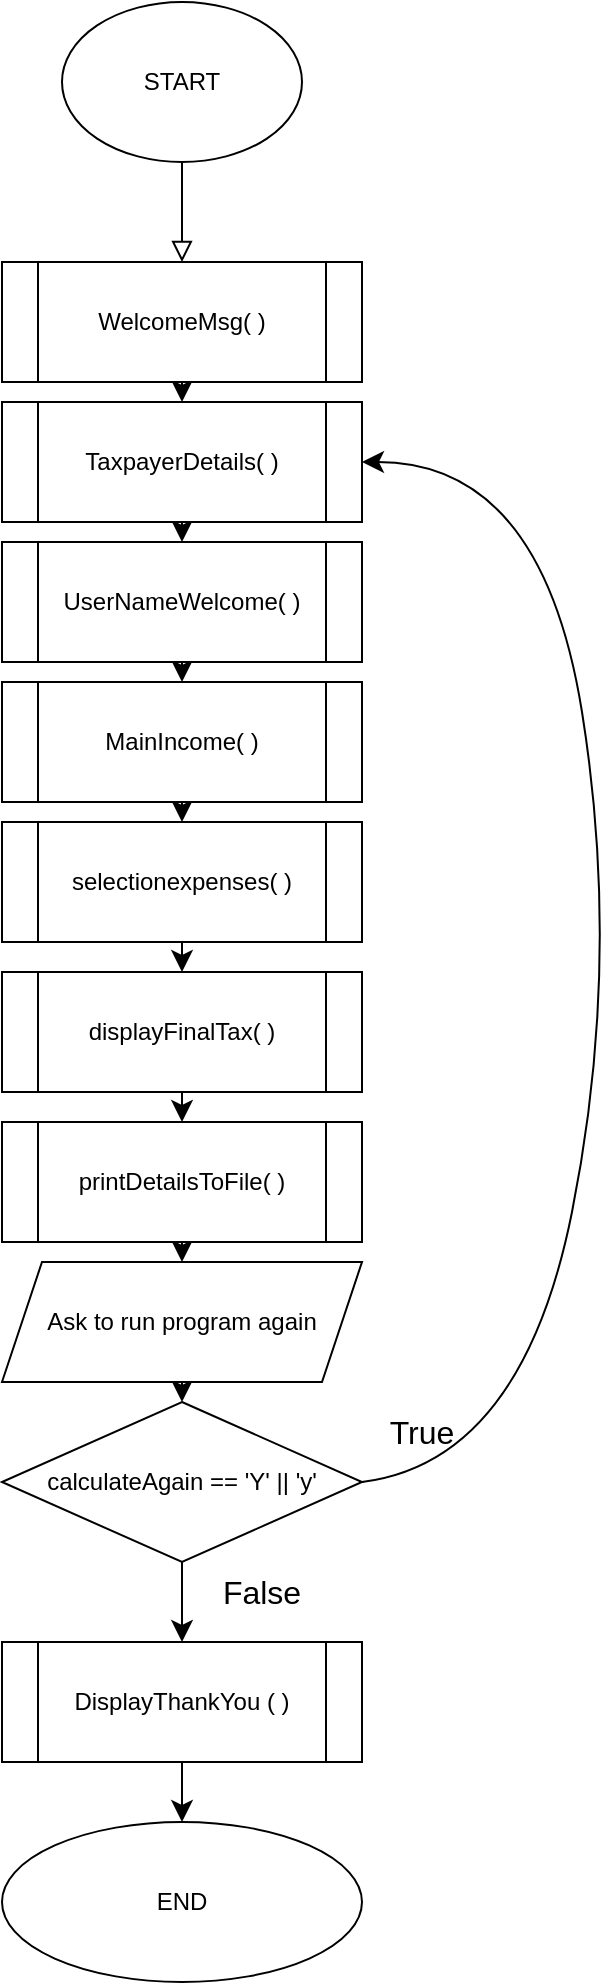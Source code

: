 <mxfile version="26.0.6">
  <diagram id="C5RBs43oDa-KdzZeNtuy" name="Page-1">
    <mxGraphModel dx="260" dy="633" grid="1" gridSize="10" guides="1" tooltips="1" connect="1" arrows="1" fold="1" page="1" pageScale="1" pageWidth="827" pageHeight="1169" math="0" shadow="0" adaptiveColors="simple">
      <root>
        <mxCell id="WIyWlLk6GJQsqaUBKTNV-0" />
        <mxCell id="WIyWlLk6GJQsqaUBKTNV-1" parent="WIyWlLk6GJQsqaUBKTNV-0" />
        <mxCell id="WIyWlLk6GJQsqaUBKTNV-2" value="" style="rounded=0;html=1;jettySize=auto;orthogonalLoop=1;fontSize=11;endArrow=block;endFill=0;endSize=8;strokeWidth=1;shadow=0;labelBackgroundColor=none;edgeStyle=orthogonalEdgeStyle;fontColor=default;" parent="WIyWlLk6GJQsqaUBKTNV-1" edge="1">
          <mxGeometry relative="1" as="geometry">
            <mxPoint x="220" y="120" as="sourcePoint" />
            <mxPoint x="220" y="170" as="targetPoint" />
          </mxGeometry>
        </mxCell>
        <mxCell id="_r48xcUFWRmWqa5BfSIY-0" value="START" style="ellipse;whiteSpace=wrap;html=1;rounded=0;labelBackgroundColor=none;" vertex="1" parent="WIyWlLk6GJQsqaUBKTNV-1">
          <mxGeometry x="160" y="40" width="120" height="80" as="geometry" />
        </mxCell>
        <mxCell id="_r48xcUFWRmWqa5BfSIY-19" value="" style="edgeStyle=none;curved=1;rounded=0;orthogonalLoop=1;jettySize=auto;html=1;fontSize=12;startSize=8;endSize=8;labelBackgroundColor=none;fontColor=default;" edge="1" parent="WIyWlLk6GJQsqaUBKTNV-1" source="_r48xcUFWRmWqa5BfSIY-1" target="_r48xcUFWRmWqa5BfSIY-3">
          <mxGeometry relative="1" as="geometry" />
        </mxCell>
        <mxCell id="_r48xcUFWRmWqa5BfSIY-1" value="WelcomeMsg( )" style="shape=process;whiteSpace=wrap;html=1;backgroundOutline=1;rounded=0;labelBackgroundColor=none;" vertex="1" parent="WIyWlLk6GJQsqaUBKTNV-1">
          <mxGeometry x="130" y="170" width="180" height="60" as="geometry" />
        </mxCell>
        <mxCell id="_r48xcUFWRmWqa5BfSIY-20" value="" style="edgeStyle=none;curved=1;rounded=0;orthogonalLoop=1;jettySize=auto;html=1;fontSize=12;startSize=8;endSize=8;labelBackgroundColor=none;fontColor=default;" edge="1" parent="WIyWlLk6GJQsqaUBKTNV-1" source="_r48xcUFWRmWqa5BfSIY-3" target="_r48xcUFWRmWqa5BfSIY-5">
          <mxGeometry relative="1" as="geometry" />
        </mxCell>
        <mxCell id="_r48xcUFWRmWqa5BfSIY-3" value="TaxpayerDetails( )" style="shape=process;whiteSpace=wrap;html=1;backgroundOutline=1;rounded=0;labelBackgroundColor=none;" vertex="1" parent="WIyWlLk6GJQsqaUBKTNV-1">
          <mxGeometry x="130" y="240" width="180" height="60" as="geometry" />
        </mxCell>
        <mxCell id="_r48xcUFWRmWqa5BfSIY-21" value="" style="edgeStyle=none;curved=1;rounded=0;orthogonalLoop=1;jettySize=auto;html=1;fontSize=12;startSize=8;endSize=8;labelBackgroundColor=none;fontColor=default;" edge="1" parent="WIyWlLk6GJQsqaUBKTNV-1" source="_r48xcUFWRmWqa5BfSIY-5" target="_r48xcUFWRmWqa5BfSIY-7">
          <mxGeometry relative="1" as="geometry" />
        </mxCell>
        <mxCell id="_r48xcUFWRmWqa5BfSIY-5" value="UserNameWelcome( )" style="shape=process;whiteSpace=wrap;html=1;backgroundOutline=1;rounded=0;labelBackgroundColor=none;" vertex="1" parent="WIyWlLk6GJQsqaUBKTNV-1">
          <mxGeometry x="130" y="310" width="180" height="60" as="geometry" />
        </mxCell>
        <mxCell id="_r48xcUFWRmWqa5BfSIY-24" value="" style="edgeStyle=none;curved=1;rounded=0;orthogonalLoop=1;jettySize=auto;html=1;fontSize=12;startSize=8;endSize=8;labelBackgroundColor=none;fontColor=default;" edge="1" parent="WIyWlLk6GJQsqaUBKTNV-1" source="_r48xcUFWRmWqa5BfSIY-7" target="_r48xcUFWRmWqa5BfSIY-9">
          <mxGeometry relative="1" as="geometry" />
        </mxCell>
        <mxCell id="_r48xcUFWRmWqa5BfSIY-7" value="MainIncome( )" style="shape=process;whiteSpace=wrap;html=1;backgroundOutline=1;rounded=0;labelBackgroundColor=none;" vertex="1" parent="WIyWlLk6GJQsqaUBKTNV-1">
          <mxGeometry x="130" y="380" width="180" height="60" as="geometry" />
        </mxCell>
        <mxCell id="_r48xcUFWRmWqa5BfSIY-12" value="" style="edgeStyle=none;curved=1;rounded=0;orthogonalLoop=1;jettySize=auto;html=1;fontSize=12;startSize=8;endSize=8;labelBackgroundColor=none;fontColor=default;" edge="1" parent="WIyWlLk6GJQsqaUBKTNV-1" source="_r48xcUFWRmWqa5BfSIY-9" target="_r48xcUFWRmWqa5BfSIY-11">
          <mxGeometry relative="1" as="geometry" />
        </mxCell>
        <mxCell id="_r48xcUFWRmWqa5BfSIY-9" value="selectionexpenses( )" style="shape=process;whiteSpace=wrap;html=1;backgroundOutline=1;rounded=0;labelBackgroundColor=none;" vertex="1" parent="WIyWlLk6GJQsqaUBKTNV-1">
          <mxGeometry x="130" y="450" width="180" height="60" as="geometry" />
        </mxCell>
        <mxCell id="_r48xcUFWRmWqa5BfSIY-14" value="" style="edgeStyle=none;curved=1;rounded=0;orthogonalLoop=1;jettySize=auto;html=1;fontSize=12;startSize=8;endSize=8;labelBackgroundColor=none;fontColor=default;" edge="1" parent="WIyWlLk6GJQsqaUBKTNV-1" source="_r48xcUFWRmWqa5BfSIY-11" target="_r48xcUFWRmWqa5BfSIY-13">
          <mxGeometry relative="1" as="geometry" />
        </mxCell>
        <mxCell id="_r48xcUFWRmWqa5BfSIY-11" value="displayFinalTax( )" style="shape=process;whiteSpace=wrap;html=1;backgroundOutline=1;rounded=0;labelBackgroundColor=none;" vertex="1" parent="WIyWlLk6GJQsqaUBKTNV-1">
          <mxGeometry x="130" y="525" width="180" height="60" as="geometry" />
        </mxCell>
        <mxCell id="_r48xcUFWRmWqa5BfSIY-32" value="" style="edgeStyle=none;curved=1;rounded=0;orthogonalLoop=1;jettySize=auto;html=1;fontSize=12;startSize=8;endSize=8;labelBackgroundColor=none;fontColor=default;" edge="1" parent="WIyWlLk6GJQsqaUBKTNV-1" source="_r48xcUFWRmWqa5BfSIY-13" target="_r48xcUFWRmWqa5BfSIY-25">
          <mxGeometry relative="1" as="geometry" />
        </mxCell>
        <mxCell id="_r48xcUFWRmWqa5BfSIY-13" value="printDetailsToFile( )" style="shape=process;whiteSpace=wrap;html=1;backgroundOutline=1;rounded=0;labelBackgroundColor=none;" vertex="1" parent="WIyWlLk6GJQsqaUBKTNV-1">
          <mxGeometry x="130" y="600" width="180" height="60" as="geometry" />
        </mxCell>
        <mxCell id="_r48xcUFWRmWqa5BfSIY-28" value="" style="edgeStyle=none;curved=1;rounded=0;orthogonalLoop=1;jettySize=auto;html=1;fontSize=12;startSize=8;endSize=8;labelBackgroundColor=none;fontColor=default;" edge="1" parent="WIyWlLk6GJQsqaUBKTNV-1" source="_r48xcUFWRmWqa5BfSIY-25" target="_r48xcUFWRmWqa5BfSIY-27">
          <mxGeometry relative="1" as="geometry" />
        </mxCell>
        <mxCell id="_r48xcUFWRmWqa5BfSIY-25" value="Ask to run program again" style="shape=parallelogram;perimeter=parallelogramPerimeter;whiteSpace=wrap;html=1;fixedSize=1;rounded=0;labelBackgroundColor=none;" vertex="1" parent="WIyWlLk6GJQsqaUBKTNV-1">
          <mxGeometry x="130" y="670" width="180" height="60" as="geometry" />
        </mxCell>
        <mxCell id="_r48xcUFWRmWqa5BfSIY-37" value="" style="edgeStyle=none;curved=1;rounded=0;orthogonalLoop=1;jettySize=auto;html=1;fontSize=12;startSize=8;endSize=8;labelBackgroundColor=none;fontColor=default;" edge="1" parent="WIyWlLk6GJQsqaUBKTNV-1" source="_r48xcUFWRmWqa5BfSIY-27" target="_r48xcUFWRmWqa5BfSIY-35">
          <mxGeometry relative="1" as="geometry" />
        </mxCell>
        <mxCell id="_r48xcUFWRmWqa5BfSIY-27" value="calculateAgain == &#39;Y&#39; || &#39;y&#39;" style="rhombus;whiteSpace=wrap;html=1;rounded=0;labelBackgroundColor=none;" vertex="1" parent="WIyWlLk6GJQsqaUBKTNV-1">
          <mxGeometry x="130" y="740" width="180" height="80" as="geometry" />
        </mxCell>
        <mxCell id="_r48xcUFWRmWqa5BfSIY-39" value="" style="edgeStyle=none;curved=1;rounded=0;orthogonalLoop=1;jettySize=auto;html=1;fontSize=12;startSize=8;endSize=8;labelBackgroundColor=none;fontColor=default;" edge="1" parent="WIyWlLk6GJQsqaUBKTNV-1" source="_r48xcUFWRmWqa5BfSIY-35" target="_r48xcUFWRmWqa5BfSIY-38">
          <mxGeometry relative="1" as="geometry" />
        </mxCell>
        <mxCell id="_r48xcUFWRmWqa5BfSIY-35" value="DisplayThankYou ( )" style="shape=process;whiteSpace=wrap;html=1;backgroundOutline=1;rounded=0;labelBackgroundColor=none;" vertex="1" parent="WIyWlLk6GJQsqaUBKTNV-1">
          <mxGeometry x="130" y="860" width="180" height="60" as="geometry" />
        </mxCell>
        <mxCell id="_r48xcUFWRmWqa5BfSIY-38" value="END" style="ellipse;whiteSpace=wrap;html=1;rounded=0;labelBackgroundColor=none;" vertex="1" parent="WIyWlLk6GJQsqaUBKTNV-1">
          <mxGeometry x="130" y="950" width="180" height="80" as="geometry" />
        </mxCell>
        <mxCell id="_r48xcUFWRmWqa5BfSIY-50" value="" style="endArrow=classic;html=1;rounded=0;fontSize=12;startSize=8;endSize=8;curved=1;exitX=1;exitY=0.5;exitDx=0;exitDy=0;entryX=1;entryY=0.5;entryDx=0;entryDy=0;labelBackgroundColor=none;fontColor=default;" edge="1" parent="WIyWlLk6GJQsqaUBKTNV-1" source="_r48xcUFWRmWqa5BfSIY-27" target="_r48xcUFWRmWqa5BfSIY-3">
          <mxGeometry width="50" height="50" relative="1" as="geometry">
            <mxPoint x="290" y="540" as="sourcePoint" />
            <mxPoint x="340" y="490" as="targetPoint" />
            <Array as="points">
              <mxPoint x="390" y="770" />
              <mxPoint x="440" y="520" />
              <mxPoint x="400" y="270" />
            </Array>
          </mxGeometry>
        </mxCell>
        <mxCell id="_r48xcUFWRmWqa5BfSIY-51" value="True" style="text;strokeColor=none;fillColor=none;html=1;align=center;verticalAlign=middle;whiteSpace=wrap;rounded=0;fontSize=16;labelBackgroundColor=none;" vertex="1" parent="WIyWlLk6GJQsqaUBKTNV-1">
          <mxGeometry x="310" y="740" width="60" height="30" as="geometry" />
        </mxCell>
        <mxCell id="_r48xcUFWRmWqa5BfSIY-53" value="False" style="text;strokeColor=none;fillColor=none;html=1;align=center;verticalAlign=middle;whiteSpace=wrap;rounded=0;fontSize=16;labelBackgroundColor=none;" vertex="1" parent="WIyWlLk6GJQsqaUBKTNV-1">
          <mxGeometry x="230" y="810" width="60" height="50" as="geometry" />
        </mxCell>
      </root>
    </mxGraphModel>
  </diagram>
</mxfile>
